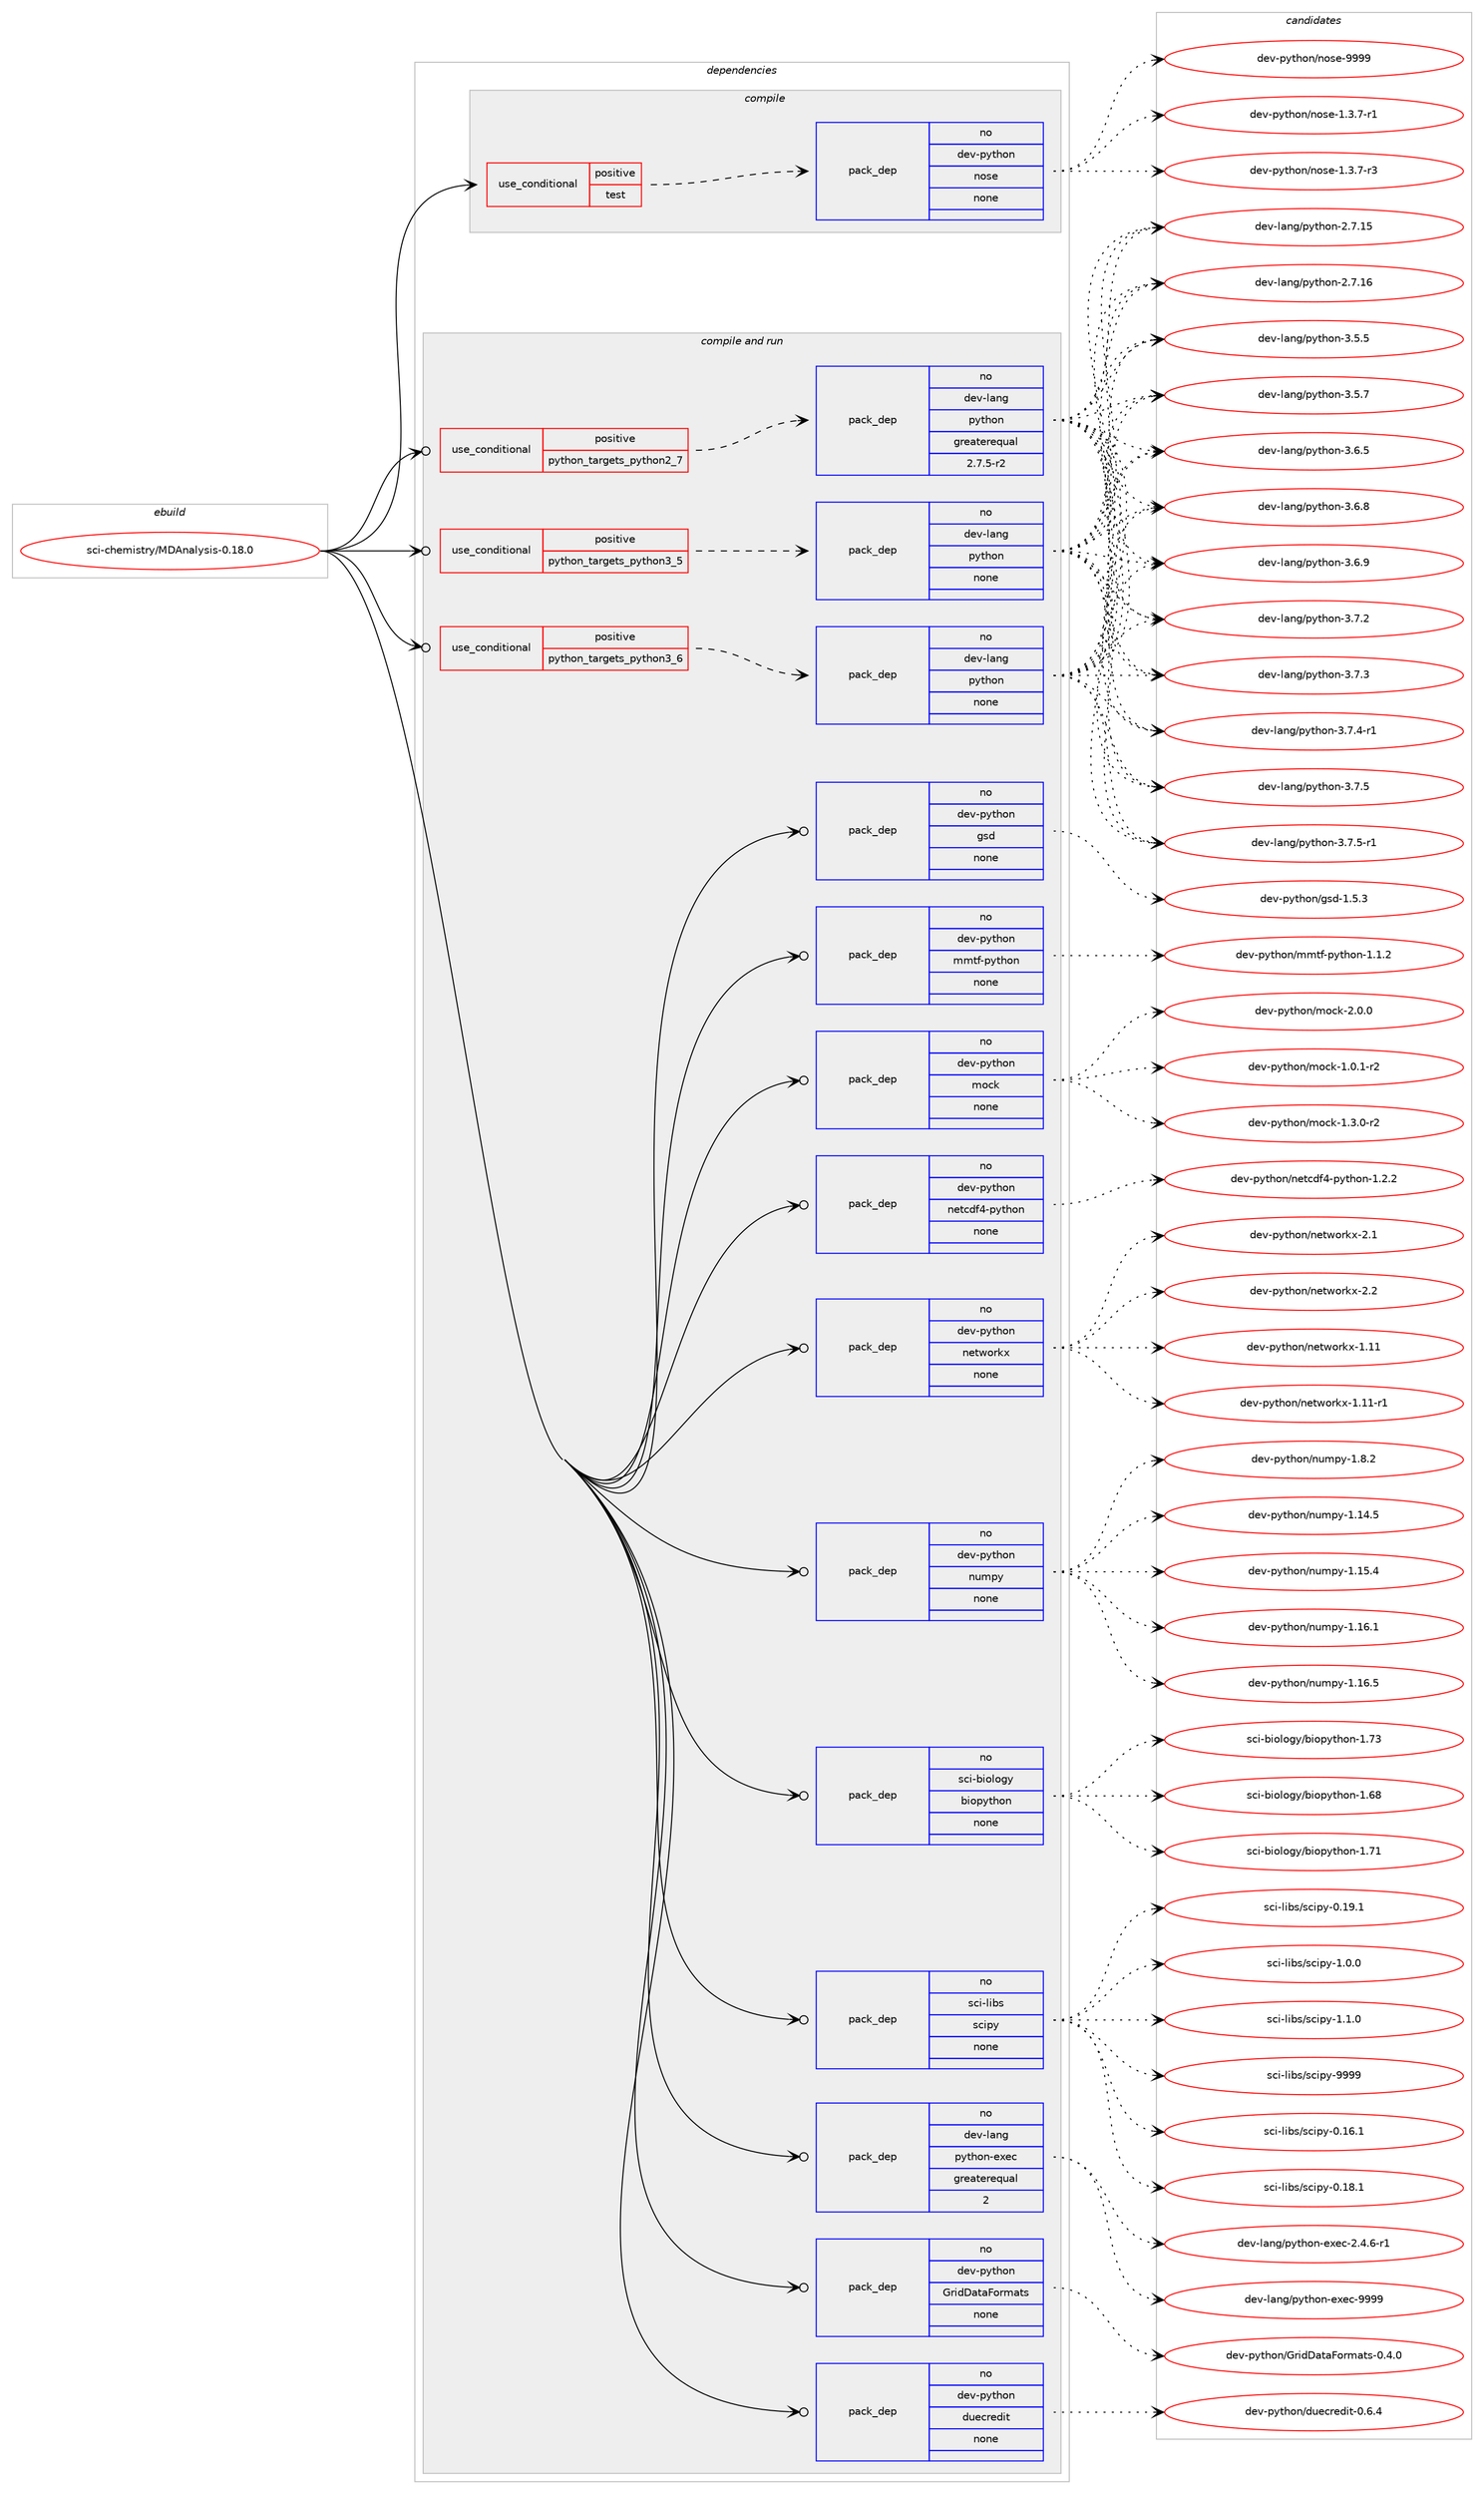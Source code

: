 digraph prolog {

# *************
# Graph options
# *************

newrank=true;
concentrate=true;
compound=true;
graph [rankdir=LR,fontname=Helvetica,fontsize=10,ranksep=1.5];#, ranksep=2.5, nodesep=0.2];
edge  [arrowhead=vee];
node  [fontname=Helvetica,fontsize=10];

# **********
# The ebuild
# **********

subgraph cluster_leftcol {
color=gray;
rank=same;
label=<<i>ebuild</i>>;
id [label="sci-chemistry/MDAnalysis-0.18.0", color=red, width=4, href="../sci-chemistry/MDAnalysis-0.18.0.svg"];
}

# ****************
# The dependencies
# ****************

subgraph cluster_midcol {
color=gray;
label=<<i>dependencies</i>>;
subgraph cluster_compile {
fillcolor="#eeeeee";
style=filled;
label=<<i>compile</i>>;
subgraph cond206863 {
dependency851117 [label=<<TABLE BORDER="0" CELLBORDER="1" CELLSPACING="0" CELLPADDING="4"><TR><TD ROWSPAN="3" CELLPADDING="10">use_conditional</TD></TR><TR><TD>positive</TD></TR><TR><TD>test</TD></TR></TABLE>>, shape=none, color=red];
subgraph pack629228 {
dependency851118 [label=<<TABLE BORDER="0" CELLBORDER="1" CELLSPACING="0" CELLPADDING="4" WIDTH="220"><TR><TD ROWSPAN="6" CELLPADDING="30">pack_dep</TD></TR><TR><TD WIDTH="110">no</TD></TR><TR><TD>dev-python</TD></TR><TR><TD>nose</TD></TR><TR><TD>none</TD></TR><TR><TD></TD></TR></TABLE>>, shape=none, color=blue];
}
dependency851117:e -> dependency851118:w [weight=20,style="dashed",arrowhead="vee"];
}
id:e -> dependency851117:w [weight=20,style="solid",arrowhead="vee"];
}
subgraph cluster_compileandrun {
fillcolor="#eeeeee";
style=filled;
label=<<i>compile and run</i>>;
subgraph cond206864 {
dependency851119 [label=<<TABLE BORDER="0" CELLBORDER="1" CELLSPACING="0" CELLPADDING="4"><TR><TD ROWSPAN="3" CELLPADDING="10">use_conditional</TD></TR><TR><TD>positive</TD></TR><TR><TD>python_targets_python2_7</TD></TR></TABLE>>, shape=none, color=red];
subgraph pack629229 {
dependency851120 [label=<<TABLE BORDER="0" CELLBORDER="1" CELLSPACING="0" CELLPADDING="4" WIDTH="220"><TR><TD ROWSPAN="6" CELLPADDING="30">pack_dep</TD></TR><TR><TD WIDTH="110">no</TD></TR><TR><TD>dev-lang</TD></TR><TR><TD>python</TD></TR><TR><TD>greaterequal</TD></TR><TR><TD>2.7.5-r2</TD></TR></TABLE>>, shape=none, color=blue];
}
dependency851119:e -> dependency851120:w [weight=20,style="dashed",arrowhead="vee"];
}
id:e -> dependency851119:w [weight=20,style="solid",arrowhead="odotvee"];
subgraph cond206865 {
dependency851121 [label=<<TABLE BORDER="0" CELLBORDER="1" CELLSPACING="0" CELLPADDING="4"><TR><TD ROWSPAN="3" CELLPADDING="10">use_conditional</TD></TR><TR><TD>positive</TD></TR><TR><TD>python_targets_python3_5</TD></TR></TABLE>>, shape=none, color=red];
subgraph pack629230 {
dependency851122 [label=<<TABLE BORDER="0" CELLBORDER="1" CELLSPACING="0" CELLPADDING="4" WIDTH="220"><TR><TD ROWSPAN="6" CELLPADDING="30">pack_dep</TD></TR><TR><TD WIDTH="110">no</TD></TR><TR><TD>dev-lang</TD></TR><TR><TD>python</TD></TR><TR><TD>none</TD></TR><TR><TD></TD></TR></TABLE>>, shape=none, color=blue];
}
dependency851121:e -> dependency851122:w [weight=20,style="dashed",arrowhead="vee"];
}
id:e -> dependency851121:w [weight=20,style="solid",arrowhead="odotvee"];
subgraph cond206866 {
dependency851123 [label=<<TABLE BORDER="0" CELLBORDER="1" CELLSPACING="0" CELLPADDING="4"><TR><TD ROWSPAN="3" CELLPADDING="10">use_conditional</TD></TR><TR><TD>positive</TD></TR><TR><TD>python_targets_python3_6</TD></TR></TABLE>>, shape=none, color=red];
subgraph pack629231 {
dependency851124 [label=<<TABLE BORDER="0" CELLBORDER="1" CELLSPACING="0" CELLPADDING="4" WIDTH="220"><TR><TD ROWSPAN="6" CELLPADDING="30">pack_dep</TD></TR><TR><TD WIDTH="110">no</TD></TR><TR><TD>dev-lang</TD></TR><TR><TD>python</TD></TR><TR><TD>none</TD></TR><TR><TD></TD></TR></TABLE>>, shape=none, color=blue];
}
dependency851123:e -> dependency851124:w [weight=20,style="dashed",arrowhead="vee"];
}
id:e -> dependency851123:w [weight=20,style="solid",arrowhead="odotvee"];
subgraph pack629232 {
dependency851125 [label=<<TABLE BORDER="0" CELLBORDER="1" CELLSPACING="0" CELLPADDING="4" WIDTH="220"><TR><TD ROWSPAN="6" CELLPADDING="30">pack_dep</TD></TR><TR><TD WIDTH="110">no</TD></TR><TR><TD>dev-lang</TD></TR><TR><TD>python-exec</TD></TR><TR><TD>greaterequal</TD></TR><TR><TD>2</TD></TR></TABLE>>, shape=none, color=blue];
}
id:e -> dependency851125:w [weight=20,style="solid",arrowhead="odotvee"];
subgraph pack629233 {
dependency851126 [label=<<TABLE BORDER="0" CELLBORDER="1" CELLSPACING="0" CELLPADDING="4" WIDTH="220"><TR><TD ROWSPAN="6" CELLPADDING="30">pack_dep</TD></TR><TR><TD WIDTH="110">no</TD></TR><TR><TD>dev-python</TD></TR><TR><TD>GridDataFormats</TD></TR><TR><TD>none</TD></TR><TR><TD></TD></TR></TABLE>>, shape=none, color=blue];
}
id:e -> dependency851126:w [weight=20,style="solid",arrowhead="odotvee"];
subgraph pack629234 {
dependency851127 [label=<<TABLE BORDER="0" CELLBORDER="1" CELLSPACING="0" CELLPADDING="4" WIDTH="220"><TR><TD ROWSPAN="6" CELLPADDING="30">pack_dep</TD></TR><TR><TD WIDTH="110">no</TD></TR><TR><TD>dev-python</TD></TR><TR><TD>duecredit</TD></TR><TR><TD>none</TD></TR><TR><TD></TD></TR></TABLE>>, shape=none, color=blue];
}
id:e -> dependency851127:w [weight=20,style="solid",arrowhead="odotvee"];
subgraph pack629235 {
dependency851128 [label=<<TABLE BORDER="0" CELLBORDER="1" CELLSPACING="0" CELLPADDING="4" WIDTH="220"><TR><TD ROWSPAN="6" CELLPADDING="30">pack_dep</TD></TR><TR><TD WIDTH="110">no</TD></TR><TR><TD>dev-python</TD></TR><TR><TD>gsd</TD></TR><TR><TD>none</TD></TR><TR><TD></TD></TR></TABLE>>, shape=none, color=blue];
}
id:e -> dependency851128:w [weight=20,style="solid",arrowhead="odotvee"];
subgraph pack629236 {
dependency851129 [label=<<TABLE BORDER="0" CELLBORDER="1" CELLSPACING="0" CELLPADDING="4" WIDTH="220"><TR><TD ROWSPAN="6" CELLPADDING="30">pack_dep</TD></TR><TR><TD WIDTH="110">no</TD></TR><TR><TD>dev-python</TD></TR><TR><TD>mmtf-python</TD></TR><TR><TD>none</TD></TR><TR><TD></TD></TR></TABLE>>, shape=none, color=blue];
}
id:e -> dependency851129:w [weight=20,style="solid",arrowhead="odotvee"];
subgraph pack629237 {
dependency851130 [label=<<TABLE BORDER="0" CELLBORDER="1" CELLSPACING="0" CELLPADDING="4" WIDTH="220"><TR><TD ROWSPAN="6" CELLPADDING="30">pack_dep</TD></TR><TR><TD WIDTH="110">no</TD></TR><TR><TD>dev-python</TD></TR><TR><TD>mock</TD></TR><TR><TD>none</TD></TR><TR><TD></TD></TR></TABLE>>, shape=none, color=blue];
}
id:e -> dependency851130:w [weight=20,style="solid",arrowhead="odotvee"];
subgraph pack629238 {
dependency851131 [label=<<TABLE BORDER="0" CELLBORDER="1" CELLSPACING="0" CELLPADDING="4" WIDTH="220"><TR><TD ROWSPAN="6" CELLPADDING="30">pack_dep</TD></TR><TR><TD WIDTH="110">no</TD></TR><TR><TD>dev-python</TD></TR><TR><TD>netcdf4-python</TD></TR><TR><TD>none</TD></TR><TR><TD></TD></TR></TABLE>>, shape=none, color=blue];
}
id:e -> dependency851131:w [weight=20,style="solid",arrowhead="odotvee"];
subgraph pack629239 {
dependency851132 [label=<<TABLE BORDER="0" CELLBORDER="1" CELLSPACING="0" CELLPADDING="4" WIDTH="220"><TR><TD ROWSPAN="6" CELLPADDING="30">pack_dep</TD></TR><TR><TD WIDTH="110">no</TD></TR><TR><TD>dev-python</TD></TR><TR><TD>networkx</TD></TR><TR><TD>none</TD></TR><TR><TD></TD></TR></TABLE>>, shape=none, color=blue];
}
id:e -> dependency851132:w [weight=20,style="solid",arrowhead="odotvee"];
subgraph pack629240 {
dependency851133 [label=<<TABLE BORDER="0" CELLBORDER="1" CELLSPACING="0" CELLPADDING="4" WIDTH="220"><TR><TD ROWSPAN="6" CELLPADDING="30">pack_dep</TD></TR><TR><TD WIDTH="110">no</TD></TR><TR><TD>dev-python</TD></TR><TR><TD>numpy</TD></TR><TR><TD>none</TD></TR><TR><TD></TD></TR></TABLE>>, shape=none, color=blue];
}
id:e -> dependency851133:w [weight=20,style="solid",arrowhead="odotvee"];
subgraph pack629241 {
dependency851134 [label=<<TABLE BORDER="0" CELLBORDER="1" CELLSPACING="0" CELLPADDING="4" WIDTH="220"><TR><TD ROWSPAN="6" CELLPADDING="30">pack_dep</TD></TR><TR><TD WIDTH="110">no</TD></TR><TR><TD>sci-biology</TD></TR><TR><TD>biopython</TD></TR><TR><TD>none</TD></TR><TR><TD></TD></TR></TABLE>>, shape=none, color=blue];
}
id:e -> dependency851134:w [weight=20,style="solid",arrowhead="odotvee"];
subgraph pack629242 {
dependency851135 [label=<<TABLE BORDER="0" CELLBORDER="1" CELLSPACING="0" CELLPADDING="4" WIDTH="220"><TR><TD ROWSPAN="6" CELLPADDING="30">pack_dep</TD></TR><TR><TD WIDTH="110">no</TD></TR><TR><TD>sci-libs</TD></TR><TR><TD>scipy</TD></TR><TR><TD>none</TD></TR><TR><TD></TD></TR></TABLE>>, shape=none, color=blue];
}
id:e -> dependency851135:w [weight=20,style="solid",arrowhead="odotvee"];
}
subgraph cluster_run {
fillcolor="#eeeeee";
style=filled;
label=<<i>run</i>>;
}
}

# **************
# The candidates
# **************

subgraph cluster_choices {
rank=same;
color=gray;
label=<<i>candidates</i>>;

subgraph choice629228 {
color=black;
nodesep=1;
choice10010111845112121116104111110471101111151014549465146554511449 [label="dev-python/nose-1.3.7-r1", color=red, width=4,href="../dev-python/nose-1.3.7-r1.svg"];
choice10010111845112121116104111110471101111151014549465146554511451 [label="dev-python/nose-1.3.7-r3", color=red, width=4,href="../dev-python/nose-1.3.7-r3.svg"];
choice10010111845112121116104111110471101111151014557575757 [label="dev-python/nose-9999", color=red, width=4,href="../dev-python/nose-9999.svg"];
dependency851118:e -> choice10010111845112121116104111110471101111151014549465146554511449:w [style=dotted,weight="100"];
dependency851118:e -> choice10010111845112121116104111110471101111151014549465146554511451:w [style=dotted,weight="100"];
dependency851118:e -> choice10010111845112121116104111110471101111151014557575757:w [style=dotted,weight="100"];
}
subgraph choice629229 {
color=black;
nodesep=1;
choice10010111845108971101034711212111610411111045504655464953 [label="dev-lang/python-2.7.15", color=red, width=4,href="../dev-lang/python-2.7.15.svg"];
choice10010111845108971101034711212111610411111045504655464954 [label="dev-lang/python-2.7.16", color=red, width=4,href="../dev-lang/python-2.7.16.svg"];
choice100101118451089711010347112121116104111110455146534653 [label="dev-lang/python-3.5.5", color=red, width=4,href="../dev-lang/python-3.5.5.svg"];
choice100101118451089711010347112121116104111110455146534655 [label="dev-lang/python-3.5.7", color=red, width=4,href="../dev-lang/python-3.5.7.svg"];
choice100101118451089711010347112121116104111110455146544653 [label="dev-lang/python-3.6.5", color=red, width=4,href="../dev-lang/python-3.6.5.svg"];
choice100101118451089711010347112121116104111110455146544656 [label="dev-lang/python-3.6.8", color=red, width=4,href="../dev-lang/python-3.6.8.svg"];
choice100101118451089711010347112121116104111110455146544657 [label="dev-lang/python-3.6.9", color=red, width=4,href="../dev-lang/python-3.6.9.svg"];
choice100101118451089711010347112121116104111110455146554650 [label="dev-lang/python-3.7.2", color=red, width=4,href="../dev-lang/python-3.7.2.svg"];
choice100101118451089711010347112121116104111110455146554651 [label="dev-lang/python-3.7.3", color=red, width=4,href="../dev-lang/python-3.7.3.svg"];
choice1001011184510897110103471121211161041111104551465546524511449 [label="dev-lang/python-3.7.4-r1", color=red, width=4,href="../dev-lang/python-3.7.4-r1.svg"];
choice100101118451089711010347112121116104111110455146554653 [label="dev-lang/python-3.7.5", color=red, width=4,href="../dev-lang/python-3.7.5.svg"];
choice1001011184510897110103471121211161041111104551465546534511449 [label="dev-lang/python-3.7.5-r1", color=red, width=4,href="../dev-lang/python-3.7.5-r1.svg"];
dependency851120:e -> choice10010111845108971101034711212111610411111045504655464953:w [style=dotted,weight="100"];
dependency851120:e -> choice10010111845108971101034711212111610411111045504655464954:w [style=dotted,weight="100"];
dependency851120:e -> choice100101118451089711010347112121116104111110455146534653:w [style=dotted,weight="100"];
dependency851120:e -> choice100101118451089711010347112121116104111110455146534655:w [style=dotted,weight="100"];
dependency851120:e -> choice100101118451089711010347112121116104111110455146544653:w [style=dotted,weight="100"];
dependency851120:e -> choice100101118451089711010347112121116104111110455146544656:w [style=dotted,weight="100"];
dependency851120:e -> choice100101118451089711010347112121116104111110455146544657:w [style=dotted,weight="100"];
dependency851120:e -> choice100101118451089711010347112121116104111110455146554650:w [style=dotted,weight="100"];
dependency851120:e -> choice100101118451089711010347112121116104111110455146554651:w [style=dotted,weight="100"];
dependency851120:e -> choice1001011184510897110103471121211161041111104551465546524511449:w [style=dotted,weight="100"];
dependency851120:e -> choice100101118451089711010347112121116104111110455146554653:w [style=dotted,weight="100"];
dependency851120:e -> choice1001011184510897110103471121211161041111104551465546534511449:w [style=dotted,weight="100"];
}
subgraph choice629230 {
color=black;
nodesep=1;
choice10010111845108971101034711212111610411111045504655464953 [label="dev-lang/python-2.7.15", color=red, width=4,href="../dev-lang/python-2.7.15.svg"];
choice10010111845108971101034711212111610411111045504655464954 [label="dev-lang/python-2.7.16", color=red, width=4,href="../dev-lang/python-2.7.16.svg"];
choice100101118451089711010347112121116104111110455146534653 [label="dev-lang/python-3.5.5", color=red, width=4,href="../dev-lang/python-3.5.5.svg"];
choice100101118451089711010347112121116104111110455146534655 [label="dev-lang/python-3.5.7", color=red, width=4,href="../dev-lang/python-3.5.7.svg"];
choice100101118451089711010347112121116104111110455146544653 [label="dev-lang/python-3.6.5", color=red, width=4,href="../dev-lang/python-3.6.5.svg"];
choice100101118451089711010347112121116104111110455146544656 [label="dev-lang/python-3.6.8", color=red, width=4,href="../dev-lang/python-3.6.8.svg"];
choice100101118451089711010347112121116104111110455146544657 [label="dev-lang/python-3.6.9", color=red, width=4,href="../dev-lang/python-3.6.9.svg"];
choice100101118451089711010347112121116104111110455146554650 [label="dev-lang/python-3.7.2", color=red, width=4,href="../dev-lang/python-3.7.2.svg"];
choice100101118451089711010347112121116104111110455146554651 [label="dev-lang/python-3.7.3", color=red, width=4,href="../dev-lang/python-3.7.3.svg"];
choice1001011184510897110103471121211161041111104551465546524511449 [label="dev-lang/python-3.7.4-r1", color=red, width=4,href="../dev-lang/python-3.7.4-r1.svg"];
choice100101118451089711010347112121116104111110455146554653 [label="dev-lang/python-3.7.5", color=red, width=4,href="../dev-lang/python-3.7.5.svg"];
choice1001011184510897110103471121211161041111104551465546534511449 [label="dev-lang/python-3.7.5-r1", color=red, width=4,href="../dev-lang/python-3.7.5-r1.svg"];
dependency851122:e -> choice10010111845108971101034711212111610411111045504655464953:w [style=dotted,weight="100"];
dependency851122:e -> choice10010111845108971101034711212111610411111045504655464954:w [style=dotted,weight="100"];
dependency851122:e -> choice100101118451089711010347112121116104111110455146534653:w [style=dotted,weight="100"];
dependency851122:e -> choice100101118451089711010347112121116104111110455146534655:w [style=dotted,weight="100"];
dependency851122:e -> choice100101118451089711010347112121116104111110455146544653:w [style=dotted,weight="100"];
dependency851122:e -> choice100101118451089711010347112121116104111110455146544656:w [style=dotted,weight="100"];
dependency851122:e -> choice100101118451089711010347112121116104111110455146544657:w [style=dotted,weight="100"];
dependency851122:e -> choice100101118451089711010347112121116104111110455146554650:w [style=dotted,weight="100"];
dependency851122:e -> choice100101118451089711010347112121116104111110455146554651:w [style=dotted,weight="100"];
dependency851122:e -> choice1001011184510897110103471121211161041111104551465546524511449:w [style=dotted,weight="100"];
dependency851122:e -> choice100101118451089711010347112121116104111110455146554653:w [style=dotted,weight="100"];
dependency851122:e -> choice1001011184510897110103471121211161041111104551465546534511449:w [style=dotted,weight="100"];
}
subgraph choice629231 {
color=black;
nodesep=1;
choice10010111845108971101034711212111610411111045504655464953 [label="dev-lang/python-2.7.15", color=red, width=4,href="../dev-lang/python-2.7.15.svg"];
choice10010111845108971101034711212111610411111045504655464954 [label="dev-lang/python-2.7.16", color=red, width=4,href="../dev-lang/python-2.7.16.svg"];
choice100101118451089711010347112121116104111110455146534653 [label="dev-lang/python-3.5.5", color=red, width=4,href="../dev-lang/python-3.5.5.svg"];
choice100101118451089711010347112121116104111110455146534655 [label="dev-lang/python-3.5.7", color=red, width=4,href="../dev-lang/python-3.5.7.svg"];
choice100101118451089711010347112121116104111110455146544653 [label="dev-lang/python-3.6.5", color=red, width=4,href="../dev-lang/python-3.6.5.svg"];
choice100101118451089711010347112121116104111110455146544656 [label="dev-lang/python-3.6.8", color=red, width=4,href="../dev-lang/python-3.6.8.svg"];
choice100101118451089711010347112121116104111110455146544657 [label="dev-lang/python-3.6.9", color=red, width=4,href="../dev-lang/python-3.6.9.svg"];
choice100101118451089711010347112121116104111110455146554650 [label="dev-lang/python-3.7.2", color=red, width=4,href="../dev-lang/python-3.7.2.svg"];
choice100101118451089711010347112121116104111110455146554651 [label="dev-lang/python-3.7.3", color=red, width=4,href="../dev-lang/python-3.7.3.svg"];
choice1001011184510897110103471121211161041111104551465546524511449 [label="dev-lang/python-3.7.4-r1", color=red, width=4,href="../dev-lang/python-3.7.4-r1.svg"];
choice100101118451089711010347112121116104111110455146554653 [label="dev-lang/python-3.7.5", color=red, width=4,href="../dev-lang/python-3.7.5.svg"];
choice1001011184510897110103471121211161041111104551465546534511449 [label="dev-lang/python-3.7.5-r1", color=red, width=4,href="../dev-lang/python-3.7.5-r1.svg"];
dependency851124:e -> choice10010111845108971101034711212111610411111045504655464953:w [style=dotted,weight="100"];
dependency851124:e -> choice10010111845108971101034711212111610411111045504655464954:w [style=dotted,weight="100"];
dependency851124:e -> choice100101118451089711010347112121116104111110455146534653:w [style=dotted,weight="100"];
dependency851124:e -> choice100101118451089711010347112121116104111110455146534655:w [style=dotted,weight="100"];
dependency851124:e -> choice100101118451089711010347112121116104111110455146544653:w [style=dotted,weight="100"];
dependency851124:e -> choice100101118451089711010347112121116104111110455146544656:w [style=dotted,weight="100"];
dependency851124:e -> choice100101118451089711010347112121116104111110455146544657:w [style=dotted,weight="100"];
dependency851124:e -> choice100101118451089711010347112121116104111110455146554650:w [style=dotted,weight="100"];
dependency851124:e -> choice100101118451089711010347112121116104111110455146554651:w [style=dotted,weight="100"];
dependency851124:e -> choice1001011184510897110103471121211161041111104551465546524511449:w [style=dotted,weight="100"];
dependency851124:e -> choice100101118451089711010347112121116104111110455146554653:w [style=dotted,weight="100"];
dependency851124:e -> choice1001011184510897110103471121211161041111104551465546534511449:w [style=dotted,weight="100"];
}
subgraph choice629232 {
color=black;
nodesep=1;
choice10010111845108971101034711212111610411111045101120101994550465246544511449 [label="dev-lang/python-exec-2.4.6-r1", color=red, width=4,href="../dev-lang/python-exec-2.4.6-r1.svg"];
choice10010111845108971101034711212111610411111045101120101994557575757 [label="dev-lang/python-exec-9999", color=red, width=4,href="../dev-lang/python-exec-9999.svg"];
dependency851125:e -> choice10010111845108971101034711212111610411111045101120101994550465246544511449:w [style=dotted,weight="100"];
dependency851125:e -> choice10010111845108971101034711212111610411111045101120101994557575757:w [style=dotted,weight="100"];
}
subgraph choice629233 {
color=black;
nodesep=1;
choice1001011184511212111610411111047711141051006897116977011111410997116115454846524648 [label="dev-python/GridDataFormats-0.4.0", color=red, width=4,href="../dev-python/GridDataFormats-0.4.0.svg"];
dependency851126:e -> choice1001011184511212111610411111047711141051006897116977011111410997116115454846524648:w [style=dotted,weight="100"];
}
subgraph choice629234 {
color=black;
nodesep=1;
choice100101118451121211161041111104710011710199114101100105116454846544652 [label="dev-python/duecredit-0.6.4", color=red, width=4,href="../dev-python/duecredit-0.6.4.svg"];
dependency851127:e -> choice100101118451121211161041111104710011710199114101100105116454846544652:w [style=dotted,weight="100"];
}
subgraph choice629235 {
color=black;
nodesep=1;
choice1001011184511212111610411111047103115100454946534651 [label="dev-python/gsd-1.5.3", color=red, width=4,href="../dev-python/gsd-1.5.3.svg"];
dependency851128:e -> choice1001011184511212111610411111047103115100454946534651:w [style=dotted,weight="100"];
}
subgraph choice629236 {
color=black;
nodesep=1;
choice100101118451121211161041111104710910911610245112121116104111110454946494650 [label="dev-python/mmtf-python-1.1.2", color=red, width=4,href="../dev-python/mmtf-python-1.1.2.svg"];
dependency851129:e -> choice100101118451121211161041111104710910911610245112121116104111110454946494650:w [style=dotted,weight="100"];
}
subgraph choice629237 {
color=black;
nodesep=1;
choice1001011184511212111610411111047109111991074549464846494511450 [label="dev-python/mock-1.0.1-r2", color=red, width=4,href="../dev-python/mock-1.0.1-r2.svg"];
choice1001011184511212111610411111047109111991074549465146484511450 [label="dev-python/mock-1.3.0-r2", color=red, width=4,href="../dev-python/mock-1.3.0-r2.svg"];
choice100101118451121211161041111104710911199107455046484648 [label="dev-python/mock-2.0.0", color=red, width=4,href="../dev-python/mock-2.0.0.svg"];
dependency851130:e -> choice1001011184511212111610411111047109111991074549464846494511450:w [style=dotted,weight="100"];
dependency851130:e -> choice1001011184511212111610411111047109111991074549465146484511450:w [style=dotted,weight="100"];
dependency851130:e -> choice100101118451121211161041111104710911199107455046484648:w [style=dotted,weight="100"];
}
subgraph choice629238 {
color=black;
nodesep=1;
choice1001011184511212111610411111047110101116991001025245112121116104111110454946504650 [label="dev-python/netcdf4-python-1.2.2", color=red, width=4,href="../dev-python/netcdf4-python-1.2.2.svg"];
dependency851131:e -> choice1001011184511212111610411111047110101116991001025245112121116104111110454946504650:w [style=dotted,weight="100"];
}
subgraph choice629239 {
color=black;
nodesep=1;
choice10010111845112121116104111110471101011161191111141071204549464949 [label="dev-python/networkx-1.11", color=red, width=4,href="../dev-python/networkx-1.11.svg"];
choice100101118451121211161041111104711010111611911111410712045494649494511449 [label="dev-python/networkx-1.11-r1", color=red, width=4,href="../dev-python/networkx-1.11-r1.svg"];
choice100101118451121211161041111104711010111611911111410712045504649 [label="dev-python/networkx-2.1", color=red, width=4,href="../dev-python/networkx-2.1.svg"];
choice100101118451121211161041111104711010111611911111410712045504650 [label="dev-python/networkx-2.2", color=red, width=4,href="../dev-python/networkx-2.2.svg"];
dependency851132:e -> choice10010111845112121116104111110471101011161191111141071204549464949:w [style=dotted,weight="100"];
dependency851132:e -> choice100101118451121211161041111104711010111611911111410712045494649494511449:w [style=dotted,weight="100"];
dependency851132:e -> choice100101118451121211161041111104711010111611911111410712045504649:w [style=dotted,weight="100"];
dependency851132:e -> choice100101118451121211161041111104711010111611911111410712045504650:w [style=dotted,weight="100"];
}
subgraph choice629240 {
color=black;
nodesep=1;
choice100101118451121211161041111104711011710911212145494649524653 [label="dev-python/numpy-1.14.5", color=red, width=4,href="../dev-python/numpy-1.14.5.svg"];
choice100101118451121211161041111104711011710911212145494649534652 [label="dev-python/numpy-1.15.4", color=red, width=4,href="../dev-python/numpy-1.15.4.svg"];
choice100101118451121211161041111104711011710911212145494649544649 [label="dev-python/numpy-1.16.1", color=red, width=4,href="../dev-python/numpy-1.16.1.svg"];
choice100101118451121211161041111104711011710911212145494649544653 [label="dev-python/numpy-1.16.5", color=red, width=4,href="../dev-python/numpy-1.16.5.svg"];
choice1001011184511212111610411111047110117109112121454946564650 [label="dev-python/numpy-1.8.2", color=red, width=4,href="../dev-python/numpy-1.8.2.svg"];
dependency851133:e -> choice100101118451121211161041111104711011710911212145494649524653:w [style=dotted,weight="100"];
dependency851133:e -> choice100101118451121211161041111104711011710911212145494649534652:w [style=dotted,weight="100"];
dependency851133:e -> choice100101118451121211161041111104711011710911212145494649544649:w [style=dotted,weight="100"];
dependency851133:e -> choice100101118451121211161041111104711011710911212145494649544653:w [style=dotted,weight="100"];
dependency851133:e -> choice1001011184511212111610411111047110117109112121454946564650:w [style=dotted,weight="100"];
}
subgraph choice629241 {
color=black;
nodesep=1;
choice11599105459810511110811110312147981051111121211161041111104549465456 [label="sci-biology/biopython-1.68", color=red, width=4,href="../sci-biology/biopython-1.68.svg"];
choice11599105459810511110811110312147981051111121211161041111104549465549 [label="sci-biology/biopython-1.71", color=red, width=4,href="../sci-biology/biopython-1.71.svg"];
choice11599105459810511110811110312147981051111121211161041111104549465551 [label="sci-biology/biopython-1.73", color=red, width=4,href="../sci-biology/biopython-1.73.svg"];
dependency851134:e -> choice11599105459810511110811110312147981051111121211161041111104549465456:w [style=dotted,weight="100"];
dependency851134:e -> choice11599105459810511110811110312147981051111121211161041111104549465549:w [style=dotted,weight="100"];
dependency851134:e -> choice11599105459810511110811110312147981051111121211161041111104549465551:w [style=dotted,weight="100"];
}
subgraph choice629242 {
color=black;
nodesep=1;
choice115991054510810598115471159910511212145484649544649 [label="sci-libs/scipy-0.16.1", color=red, width=4,href="../sci-libs/scipy-0.16.1.svg"];
choice115991054510810598115471159910511212145484649564649 [label="sci-libs/scipy-0.18.1", color=red, width=4,href="../sci-libs/scipy-0.18.1.svg"];
choice115991054510810598115471159910511212145484649574649 [label="sci-libs/scipy-0.19.1", color=red, width=4,href="../sci-libs/scipy-0.19.1.svg"];
choice1159910545108105981154711599105112121454946484648 [label="sci-libs/scipy-1.0.0", color=red, width=4,href="../sci-libs/scipy-1.0.0.svg"];
choice1159910545108105981154711599105112121454946494648 [label="sci-libs/scipy-1.1.0", color=red, width=4,href="../sci-libs/scipy-1.1.0.svg"];
choice11599105451081059811547115991051121214557575757 [label="sci-libs/scipy-9999", color=red, width=4,href="../sci-libs/scipy-9999.svg"];
dependency851135:e -> choice115991054510810598115471159910511212145484649544649:w [style=dotted,weight="100"];
dependency851135:e -> choice115991054510810598115471159910511212145484649564649:w [style=dotted,weight="100"];
dependency851135:e -> choice115991054510810598115471159910511212145484649574649:w [style=dotted,weight="100"];
dependency851135:e -> choice1159910545108105981154711599105112121454946484648:w [style=dotted,weight="100"];
dependency851135:e -> choice1159910545108105981154711599105112121454946494648:w [style=dotted,weight="100"];
dependency851135:e -> choice11599105451081059811547115991051121214557575757:w [style=dotted,weight="100"];
}
}

}
